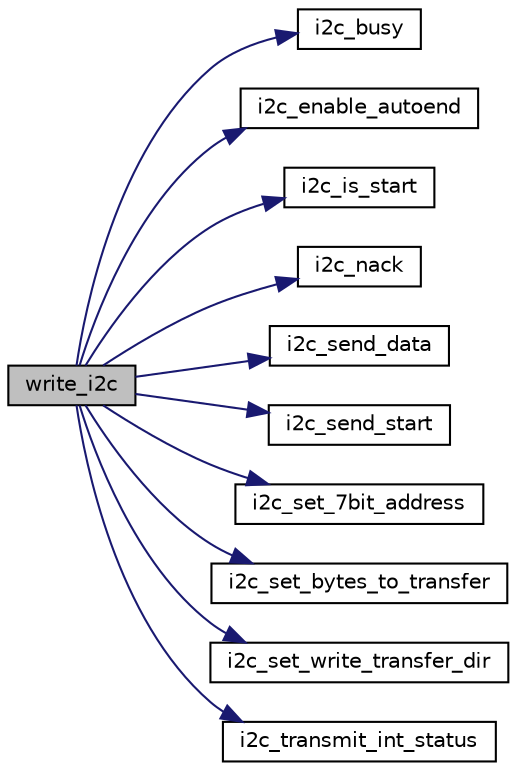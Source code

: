 digraph "write_i2c"
{
  edge [fontname="Helvetica",fontsize="10",labelfontname="Helvetica",labelfontsize="10"];
  node [fontname="Helvetica",fontsize="10",shape=record];
  rankdir="LR";
  Node1 [label="write_i2c",height=0.2,width=0.4,color="black", fillcolor="grey75", style="filled", fontcolor="black"];
  Node1 -> Node2 [color="midnightblue",fontsize="10",style="solid",fontname="Helvetica"];
  Node2 [label="i2c_busy",height=0.2,width=0.4,color="black", fillcolor="white", style="filled",URL="$group__i2c__file.html#gaf406728d61cee5c354624c5d33d837da"];
  Node1 -> Node3 [color="midnightblue",fontsize="10",style="solid",fontname="Helvetica"];
  Node3 [label="i2c_enable_autoend",height=0.2,width=0.4,color="black", fillcolor="white", style="filled",URL="$group__i2c__file.html#gaa30db58b7bec562d300b3a185bff5cee"];
  Node1 -> Node4 [color="midnightblue",fontsize="10",style="solid",fontname="Helvetica"];
  Node4 [label="i2c_is_start",height=0.2,width=0.4,color="black", fillcolor="white", style="filled",URL="$group__i2c__file.html#ga0d52aba9de7f1620efd6ab1859bf3ad5"];
  Node1 -> Node5 [color="midnightblue",fontsize="10",style="solid",fontname="Helvetica"];
  Node5 [label="i2c_nack",height=0.2,width=0.4,color="black", fillcolor="white", style="filled",URL="$group__i2c__file.html#gaf6b7805ee8321b705e45168d245ef82c"];
  Node1 -> Node6 [color="midnightblue",fontsize="10",style="solid",fontname="Helvetica"];
  Node6 [label="i2c_send_data",height=0.2,width=0.4,color="black", fillcolor="white", style="filled",URL="$group__i2c__file.html#gaad83fb76f31941e9d0e1083d8e4ea6f0",tooltip="I2C Send Data. "];
  Node1 -> Node7 [color="midnightblue",fontsize="10",style="solid",fontname="Helvetica"];
  Node7 [label="i2c_send_start",height=0.2,width=0.4,color="black", fillcolor="white", style="filled",URL="$group__i2c__file.html#ga5c21ca1eb1791661f78247cdccf82734",tooltip="I2C Send Start Condition. "];
  Node1 -> Node8 [color="midnightblue",fontsize="10",style="solid",fontname="Helvetica"];
  Node8 [label="i2c_set_7bit_address",height=0.2,width=0.4,color="black", fillcolor="white", style="filled",URL="$group__i2c__file.html#ga16796d9c15e8f462c11cb08678ef9804"];
  Node1 -> Node9 [color="midnightblue",fontsize="10",style="solid",fontname="Helvetica"];
  Node9 [label="i2c_set_bytes_to_transfer",height=0.2,width=0.4,color="black", fillcolor="white", style="filled",URL="$group__i2c__file.html#ga68a6760bfcd203f922669c4f64009fb6"];
  Node1 -> Node10 [color="midnightblue",fontsize="10",style="solid",fontname="Helvetica"];
  Node10 [label="i2c_set_write_transfer_dir",height=0.2,width=0.4,color="black", fillcolor="white", style="filled",URL="$group__i2c__file.html#ga7188b92beaaca3762937609b51041379"];
  Node1 -> Node11 [color="midnightblue",fontsize="10",style="solid",fontname="Helvetica"];
  Node11 [label="i2c_transmit_int_status",height=0.2,width=0.4,color="black", fillcolor="white", style="filled",URL="$group__i2c__file.html#gaebcf28daee8d073f657fa4ba0c536efc"];
}
